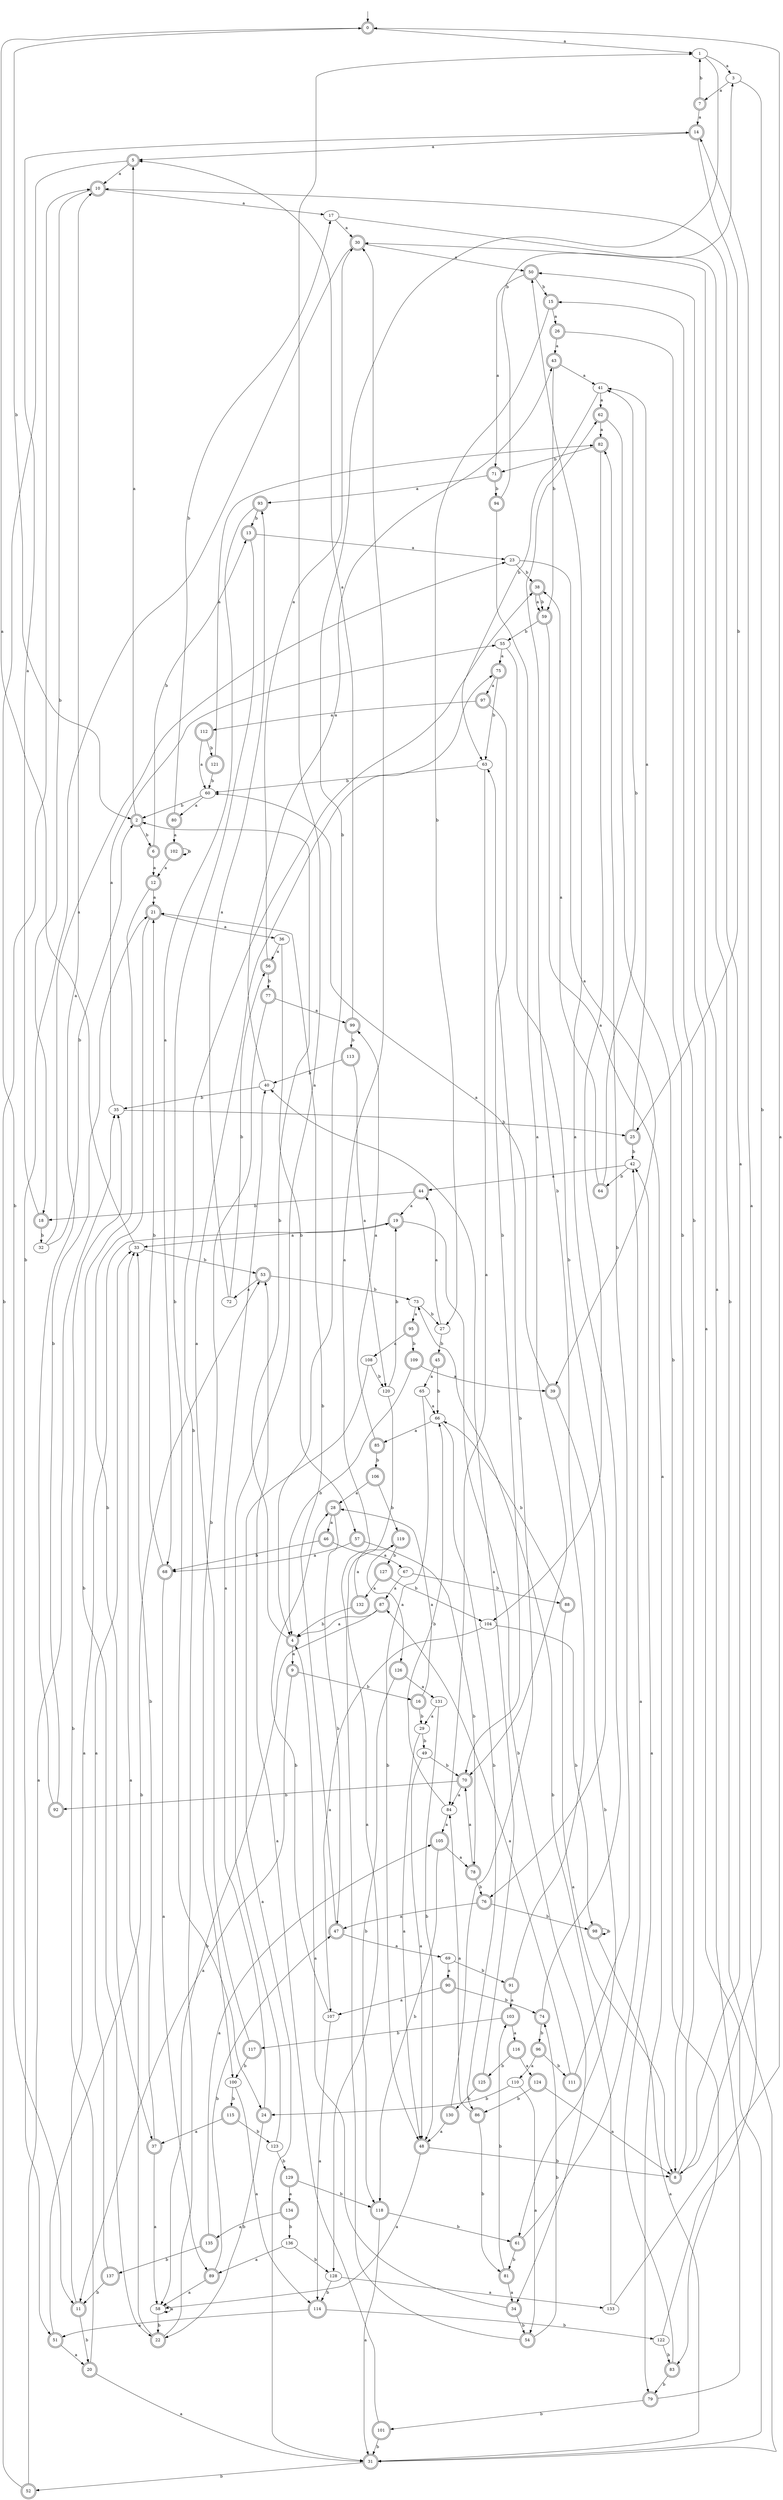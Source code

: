 digraph RandomDFA {
  __start0 [label="", shape=none];
  __start0 -> 0 [label=""];
  0 [shape=circle] [shape=doublecircle]
  0 -> 1 [label="a"]
  0 -> 2 [label="b"]
  1
  1 -> 3 [label="a"]
  1 -> 4 [label="b"]
  2 [shape=doublecircle]
  2 -> 5 [label="a"]
  2 -> 6 [label="b"]
  3
  3 -> 7 [label="a"]
  3 -> 8 [label="b"]
  4 [shape=doublecircle]
  4 -> 9 [label="a"]
  4 -> 2 [label="b"]
  5 [shape=doublecircle]
  5 -> 10 [label="a"]
  5 -> 11 [label="b"]
  6 [shape=doublecircle]
  6 -> 12 [label="a"]
  6 -> 13 [label="b"]
  7 [shape=doublecircle]
  7 -> 14 [label="a"]
  7 -> 1 [label="b"]
  8 [shape=doublecircle]
  8 -> 10 [label="a"]
  8 -> 15 [label="b"]
  9 [shape=doublecircle]
  9 -> 11 [label="a"]
  9 -> 16 [label="b"]
  10 [shape=doublecircle]
  10 -> 17 [label="a"]
  10 -> 18 [label="b"]
  11 [shape=doublecircle]
  11 -> 19 [label="a"]
  11 -> 20 [label="b"]
  12 [shape=doublecircle]
  12 -> 21 [label="a"]
  12 -> 22 [label="b"]
  13 [shape=doublecircle]
  13 -> 23 [label="a"]
  13 -> 24 [label="b"]
  14 [shape=doublecircle]
  14 -> 5 [label="a"]
  14 -> 25 [label="b"]
  15 [shape=doublecircle]
  15 -> 26 [label="a"]
  15 -> 27 [label="b"]
  16 [shape=doublecircle]
  16 -> 28 [label="a"]
  16 -> 29 [label="b"]
  17
  17 -> 30 [label="a"]
  17 -> 31 [label="b"]
  18 [shape=doublecircle]
  18 -> 14 [label="a"]
  18 -> 32 [label="b"]
  19 [shape=doublecircle]
  19 -> 33 [label="a"]
  19 -> 34 [label="b"]
  20 [shape=doublecircle]
  20 -> 31 [label="a"]
  20 -> 35 [label="b"]
  21 [shape=doublecircle]
  21 -> 36 [label="a"]
  21 -> 37 [label="b"]
  22 [shape=doublecircle]
  22 -> 33 [label="a"]
  22 -> 38 [label="b"]
  23
  23 -> 39 [label="a"]
  23 -> 38 [label="b"]
  24 [shape=doublecircle]
  24 -> 40 [label="a"]
  24 -> 22 [label="b"]
  25 [shape=doublecircle]
  25 -> 41 [label="a"]
  25 -> 42 [label="b"]
  26 [shape=doublecircle]
  26 -> 43 [label="a"]
  26 -> 8 [label="b"]
  27
  27 -> 44 [label="a"]
  27 -> 45 [label="b"]
  28 [shape=doublecircle]
  28 -> 46 [label="a"]
  28 -> 47 [label="b"]
  29
  29 -> 48 [label="a"]
  29 -> 49 [label="b"]
  30 [shape=doublecircle]
  30 -> 50 [label="a"]
  30 -> 51 [label="b"]
  31 [shape=doublecircle]
  31 -> 50 [label="a"]
  31 -> 52 [label="b"]
  32
  32 -> 23 [label="a"]
  32 -> 2 [label="b"]
  33
  33 -> 0 [label="a"]
  33 -> 53 [label="b"]
  34 [shape=doublecircle]
  34 -> 4 [label="a"]
  34 -> 54 [label="b"]
  35
  35 -> 55 [label="a"]
  35 -> 25 [label="b"]
  36
  36 -> 56 [label="a"]
  36 -> 57 [label="b"]
  37 [shape=doublecircle]
  37 -> 58 [label="a"]
  37 -> 33 [label="b"]
  38 [shape=doublecircle]
  38 -> 59 [label="a"]
  38 -> 59 [label="b"]
  39 [shape=doublecircle]
  39 -> 60 [label="a"]
  39 -> 61 [label="b"]
  40
  40 -> 43 [label="a"]
  40 -> 35 [label="b"]
  41
  41 -> 62 [label="a"]
  41 -> 63 [label="b"]
  42
  42 -> 44 [label="a"]
  42 -> 64 [label="b"]
  43 [shape=doublecircle]
  43 -> 41 [label="a"]
  43 -> 59 [label="b"]
  44 [shape=doublecircle]
  44 -> 19 [label="a"]
  44 -> 18 [label="b"]
  45 [shape=doublecircle]
  45 -> 65 [label="a"]
  45 -> 66 [label="b"]
  46 [shape=doublecircle]
  46 -> 67 [label="a"]
  46 -> 68 [label="b"]
  47 [shape=doublecircle]
  47 -> 69 [label="a"]
  47 -> 21 [label="b"]
  48 [shape=doublecircle]
  48 -> 58 [label="a"]
  48 -> 8 [label="b"]
  49
  49 -> 48 [label="a"]
  49 -> 70 [label="b"]
  50 [shape=doublecircle]
  50 -> 71 [label="a"]
  50 -> 15 [label="b"]
  51 [shape=doublecircle]
  51 -> 20 [label="a"]
  51 -> 53 [label="b"]
  52 [shape=doublecircle]
  52 -> 35 [label="a"]
  52 -> 10 [label="b"]
  53 [shape=doublecircle]
  53 -> 72 [label="a"]
  53 -> 73 [label="b"]
  54 [shape=doublecircle]
  54 -> 30 [label="a"]
  54 -> 74 [label="b"]
  55
  55 -> 75 [label="a"]
  55 -> 76 [label="b"]
  56 [shape=doublecircle]
  56 -> 30 [label="a"]
  56 -> 77 [label="b"]
  57 [shape=doublecircle]
  57 -> 68 [label="a"]
  57 -> 78 [label="b"]
  58
  58 -> 58 [label="a"]
  58 -> 22 [label="b"]
  59 [shape=doublecircle]
  59 -> 79 [label="a"]
  59 -> 55 [label="b"]
  60
  60 -> 80 [label="a"]
  60 -> 2 [label="b"]
  61 [shape=doublecircle]
  61 -> 42 [label="a"]
  61 -> 81 [label="b"]
  62 [shape=doublecircle]
  62 -> 82 [label="a"]
  62 -> 83 [label="b"]
  63
  63 -> 84 [label="a"]
  63 -> 60 [label="b"]
  64 [shape=doublecircle]
  64 -> 38 [label="a"]
  64 -> 41 [label="b"]
  65
  65 -> 66 [label="a"]
  65 -> 48 [label="b"]
  66
  66 -> 85 [label="a"]
  66 -> 86 [label="b"]
  67
  67 -> 87 [label="a"]
  67 -> 88 [label="b"]
  68 [shape=doublecircle]
  68 -> 89 [label="a"]
  68 -> 21 [label="b"]
  69
  69 -> 90 [label="a"]
  69 -> 91 [label="b"]
  70 [shape=doublecircle]
  70 -> 84 [label="a"]
  70 -> 92 [label="b"]
  71 [shape=doublecircle]
  71 -> 93 [label="a"]
  71 -> 94 [label="b"]
  72
  72 -> 93 [label="a"]
  72 -> 56 [label="b"]
  73
  73 -> 95 [label="a"]
  73 -> 27 [label="b"]
  74 [shape=doublecircle]
  74 -> 50 [label="a"]
  74 -> 96 [label="b"]
  75 [shape=doublecircle]
  75 -> 97 [label="a"]
  75 -> 63 [label="b"]
  76 [shape=doublecircle]
  76 -> 47 [label="a"]
  76 -> 98 [label="b"]
  77 [shape=doublecircle]
  77 -> 99 [label="a"]
  77 -> 100 [label="b"]
  78 [shape=doublecircle]
  78 -> 70 [label="a"]
  78 -> 76 [label="b"]
  79 [shape=doublecircle]
  79 -> 30 [label="a"]
  79 -> 101 [label="b"]
  80 [shape=doublecircle]
  80 -> 102 [label="a"]
  80 -> 17 [label="b"]
  81 [shape=doublecircle]
  81 -> 34 [label="a"]
  81 -> 103 [label="b"]
  82 [shape=doublecircle]
  82 -> 104 [label="a"]
  82 -> 71 [label="b"]
  83 [shape=doublecircle]
  83 -> 42 [label="a"]
  83 -> 79 [label="b"]
  84
  84 -> 105 [label="a"]
  84 -> 66 [label="b"]
  85 [shape=doublecircle]
  85 -> 99 [label="a"]
  85 -> 106 [label="b"]
  86 [shape=doublecircle]
  86 -> 84 [label="a"]
  86 -> 81 [label="b"]
  87 [shape=doublecircle]
  87 -> 4 [label="a"]
  87 -> 58 [label="b"]
  88 [shape=doublecircle]
  88 -> 8 [label="a"]
  88 -> 66 [label="b"]
  89 [shape=doublecircle]
  89 -> 58 [label="a"]
  89 -> 47 [label="b"]
  90 [shape=doublecircle]
  90 -> 107 [label="a"]
  90 -> 74 [label="b"]
  91 [shape=doublecircle]
  91 -> 103 [label="a"]
  91 -> 62 [label="b"]
  92 [shape=doublecircle]
  92 -> 10 [label="a"]
  92 -> 21 [label="b"]
  93 [shape=doublecircle]
  93 -> 68 [label="a"]
  93 -> 13 [label="b"]
  94 [shape=doublecircle]
  94 -> 70 [label="a"]
  94 -> 3 [label="b"]
  95 [shape=doublecircle]
  95 -> 108 [label="a"]
  95 -> 109 [label="b"]
  96 [shape=doublecircle]
  96 -> 110 [label="a"]
  96 -> 111 [label="b"]
  97 [shape=doublecircle]
  97 -> 112 [label="a"]
  97 -> 70 [label="b"]
  98 [shape=doublecircle]
  98 -> 31 [label="a"]
  98 -> 98 [label="b"]
  99 [shape=doublecircle]
  99 -> 5 [label="a"]
  99 -> 113 [label="b"]
  100
  100 -> 114 [label="a"]
  100 -> 115 [label="b"]
  101 [shape=doublecircle]
  101 -> 53 [label="a"]
  101 -> 31 [label="b"]
  102 [shape=doublecircle]
  102 -> 12 [label="a"]
  102 -> 102 [label="b"]
  103 [shape=doublecircle]
  103 -> 116 [label="a"]
  103 -> 117 [label="b"]
  104
  104 -> 107 [label="a"]
  104 -> 98 [label="b"]
  105 [shape=doublecircle]
  105 -> 78 [label="a"]
  105 -> 118 [label="b"]
  106 [shape=doublecircle]
  106 -> 28 [label="a"]
  106 -> 119 [label="b"]
  107
  107 -> 114 [label="a"]
  107 -> 28 [label="b"]
  108
  108 -> 31 [label="a"]
  108 -> 120 [label="b"]
  109 [shape=doublecircle]
  109 -> 39 [label="a"]
  109 -> 4 [label="b"]
  110
  110 -> 54 [label="a"]
  110 -> 24 [label="b"]
  111 [shape=doublecircle]
  111 -> 87 [label="a"]
  111 -> 82 [label="b"]
  112 [shape=doublecircle]
  112 -> 60 [label="a"]
  112 -> 121 [label="b"]
  113 [shape=doublecircle]
  113 -> 120 [label="a"]
  113 -> 40 [label="b"]
  114 [shape=doublecircle]
  114 -> 51 [label="a"]
  114 -> 122 [label="b"]
  115 [shape=doublecircle]
  115 -> 37 [label="a"]
  115 -> 123 [label="b"]
  116 [shape=doublecircle]
  116 -> 124 [label="a"]
  116 -> 125 [label="b"]
  117 [shape=doublecircle]
  117 -> 75 [label="a"]
  117 -> 100 [label="b"]
  118 [shape=doublecircle]
  118 -> 31 [label="a"]
  118 -> 61 [label="b"]
  119 [shape=doublecircle]
  119 -> 126 [label="a"]
  119 -> 127 [label="b"]
  120
  120 -> 128 [label="a"]
  120 -> 19 [label="b"]
  121 [shape=doublecircle]
  121 -> 82 [label="a"]
  121 -> 60 [label="b"]
  122
  122 -> 14 [label="a"]
  122 -> 83 [label="b"]
  123
  123 -> 1 [label="a"]
  123 -> 129 [label="b"]
  124 [shape=doublecircle]
  124 -> 8 [label="a"]
  124 -> 86 [label="b"]
  125 [shape=doublecircle]
  125 -> 40 [label="a"]
  125 -> 130 [label="b"]
  126 [shape=doublecircle]
  126 -> 131 [label="a"]
  126 -> 118 [label="b"]
  127 [shape=doublecircle]
  127 -> 132 [label="a"]
  127 -> 104 [label="b"]
  128
  128 -> 133 [label="a"]
  128 -> 114 [label="b"]
  129 [shape=doublecircle]
  129 -> 134 [label="a"]
  129 -> 118 [label="b"]
  130 [shape=doublecircle]
  130 -> 48 [label="a"]
  130 -> 63 [label="b"]
  131
  131 -> 29 [label="a"]
  131 -> 48 [label="b"]
  132 [shape=doublecircle]
  132 -> 119 [label="a"]
  132 -> 4 [label="b"]
  133
  133 -> 0 [label="a"]
  133 -> 73 [label="b"]
  134 [shape=doublecircle]
  134 -> 135 [label="a"]
  134 -> 136 [label="b"]
  135 [shape=doublecircle]
  135 -> 105 [label="a"]
  135 -> 137 [label="b"]
  136
  136 -> 89 [label="a"]
  136 -> 128 [label="b"]
  137 [shape=doublecircle]
  137 -> 33 [label="a"]
  137 -> 11 [label="b"]
}
